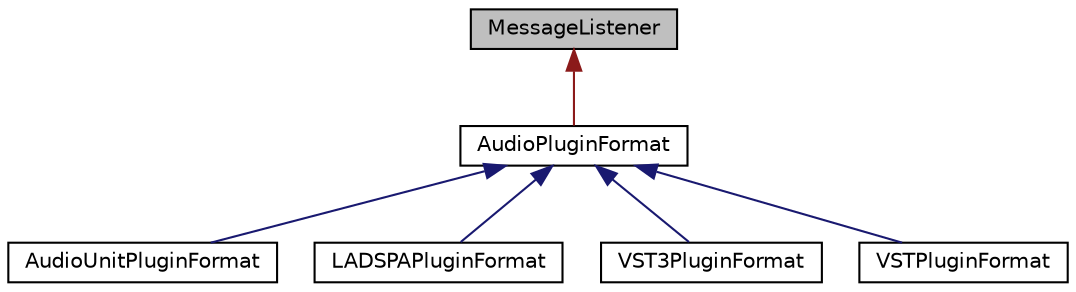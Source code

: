 digraph "MessageListener"
{
  bgcolor="transparent";
  edge [fontname="Helvetica",fontsize="10",labelfontname="Helvetica",labelfontsize="10"];
  node [fontname="Helvetica",fontsize="10",shape=record];
  Node0 [label="MessageListener",height=0.2,width=0.4,color="black", fillcolor="grey75", style="filled", fontcolor="black"];
  Node0 -> Node1 [dir="back",color="firebrick4",fontsize="10",style="solid",fontname="Helvetica"];
  Node1 [label="AudioPluginFormat",height=0.2,width=0.4,color="black",URL="$classAudioPluginFormat.html",tooltip="The base class for a type of plugin format, such as VST, AudioUnit, LADSPA, etc. "];
  Node1 -> Node2 [dir="back",color="midnightblue",fontsize="10",style="solid",fontname="Helvetica"];
  Node2 [label="AudioUnitPluginFormat",height=0.2,width=0.4,color="black",URL="$classAudioUnitPluginFormat.html",tooltip="Implements a plugin format manager for AudioUnits. "];
  Node1 -> Node3 [dir="back",color="midnightblue",fontsize="10",style="solid",fontname="Helvetica"];
  Node3 [label="LADSPAPluginFormat",height=0.2,width=0.4,color="black",URL="$classLADSPAPluginFormat.html",tooltip="Implements a plugin format manager for LADSPA plugins. "];
  Node1 -> Node4 [dir="back",color="midnightblue",fontsize="10",style="solid",fontname="Helvetica"];
  Node4 [label="VST3PluginFormat",height=0.2,width=0.4,color="black",URL="$classVST3PluginFormat.html",tooltip="Implements a plugin format for VST3s. "];
  Node1 -> Node5 [dir="back",color="midnightblue",fontsize="10",style="solid",fontname="Helvetica"];
  Node5 [label="VSTPluginFormat",height=0.2,width=0.4,color="black",URL="$classVSTPluginFormat.html",tooltip="Implements a plugin format manager for VSTs. "];
}
